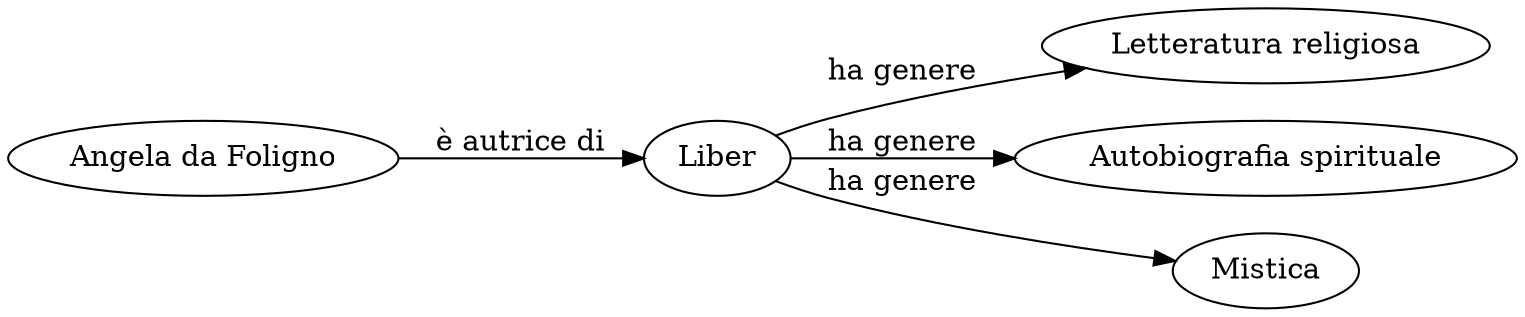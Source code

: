 digraph G {
    rankdir=LR;
    A [ label = "Angela da Foligno" ]
    O [ label = "Liber" ]
    G1 [ label = "Letteratura religiosa"]
    G2 [ label = "Autobiografia spirituale"]
    G3 [ label = "Mistica"]
    A -> O [ label = "è autrice di" ]
    O -> G1 [ label = "ha genere" ]
    O -> G2 [ label = "ha genere" ]
    O -> G3 [ label = "ha genere" ]
}

